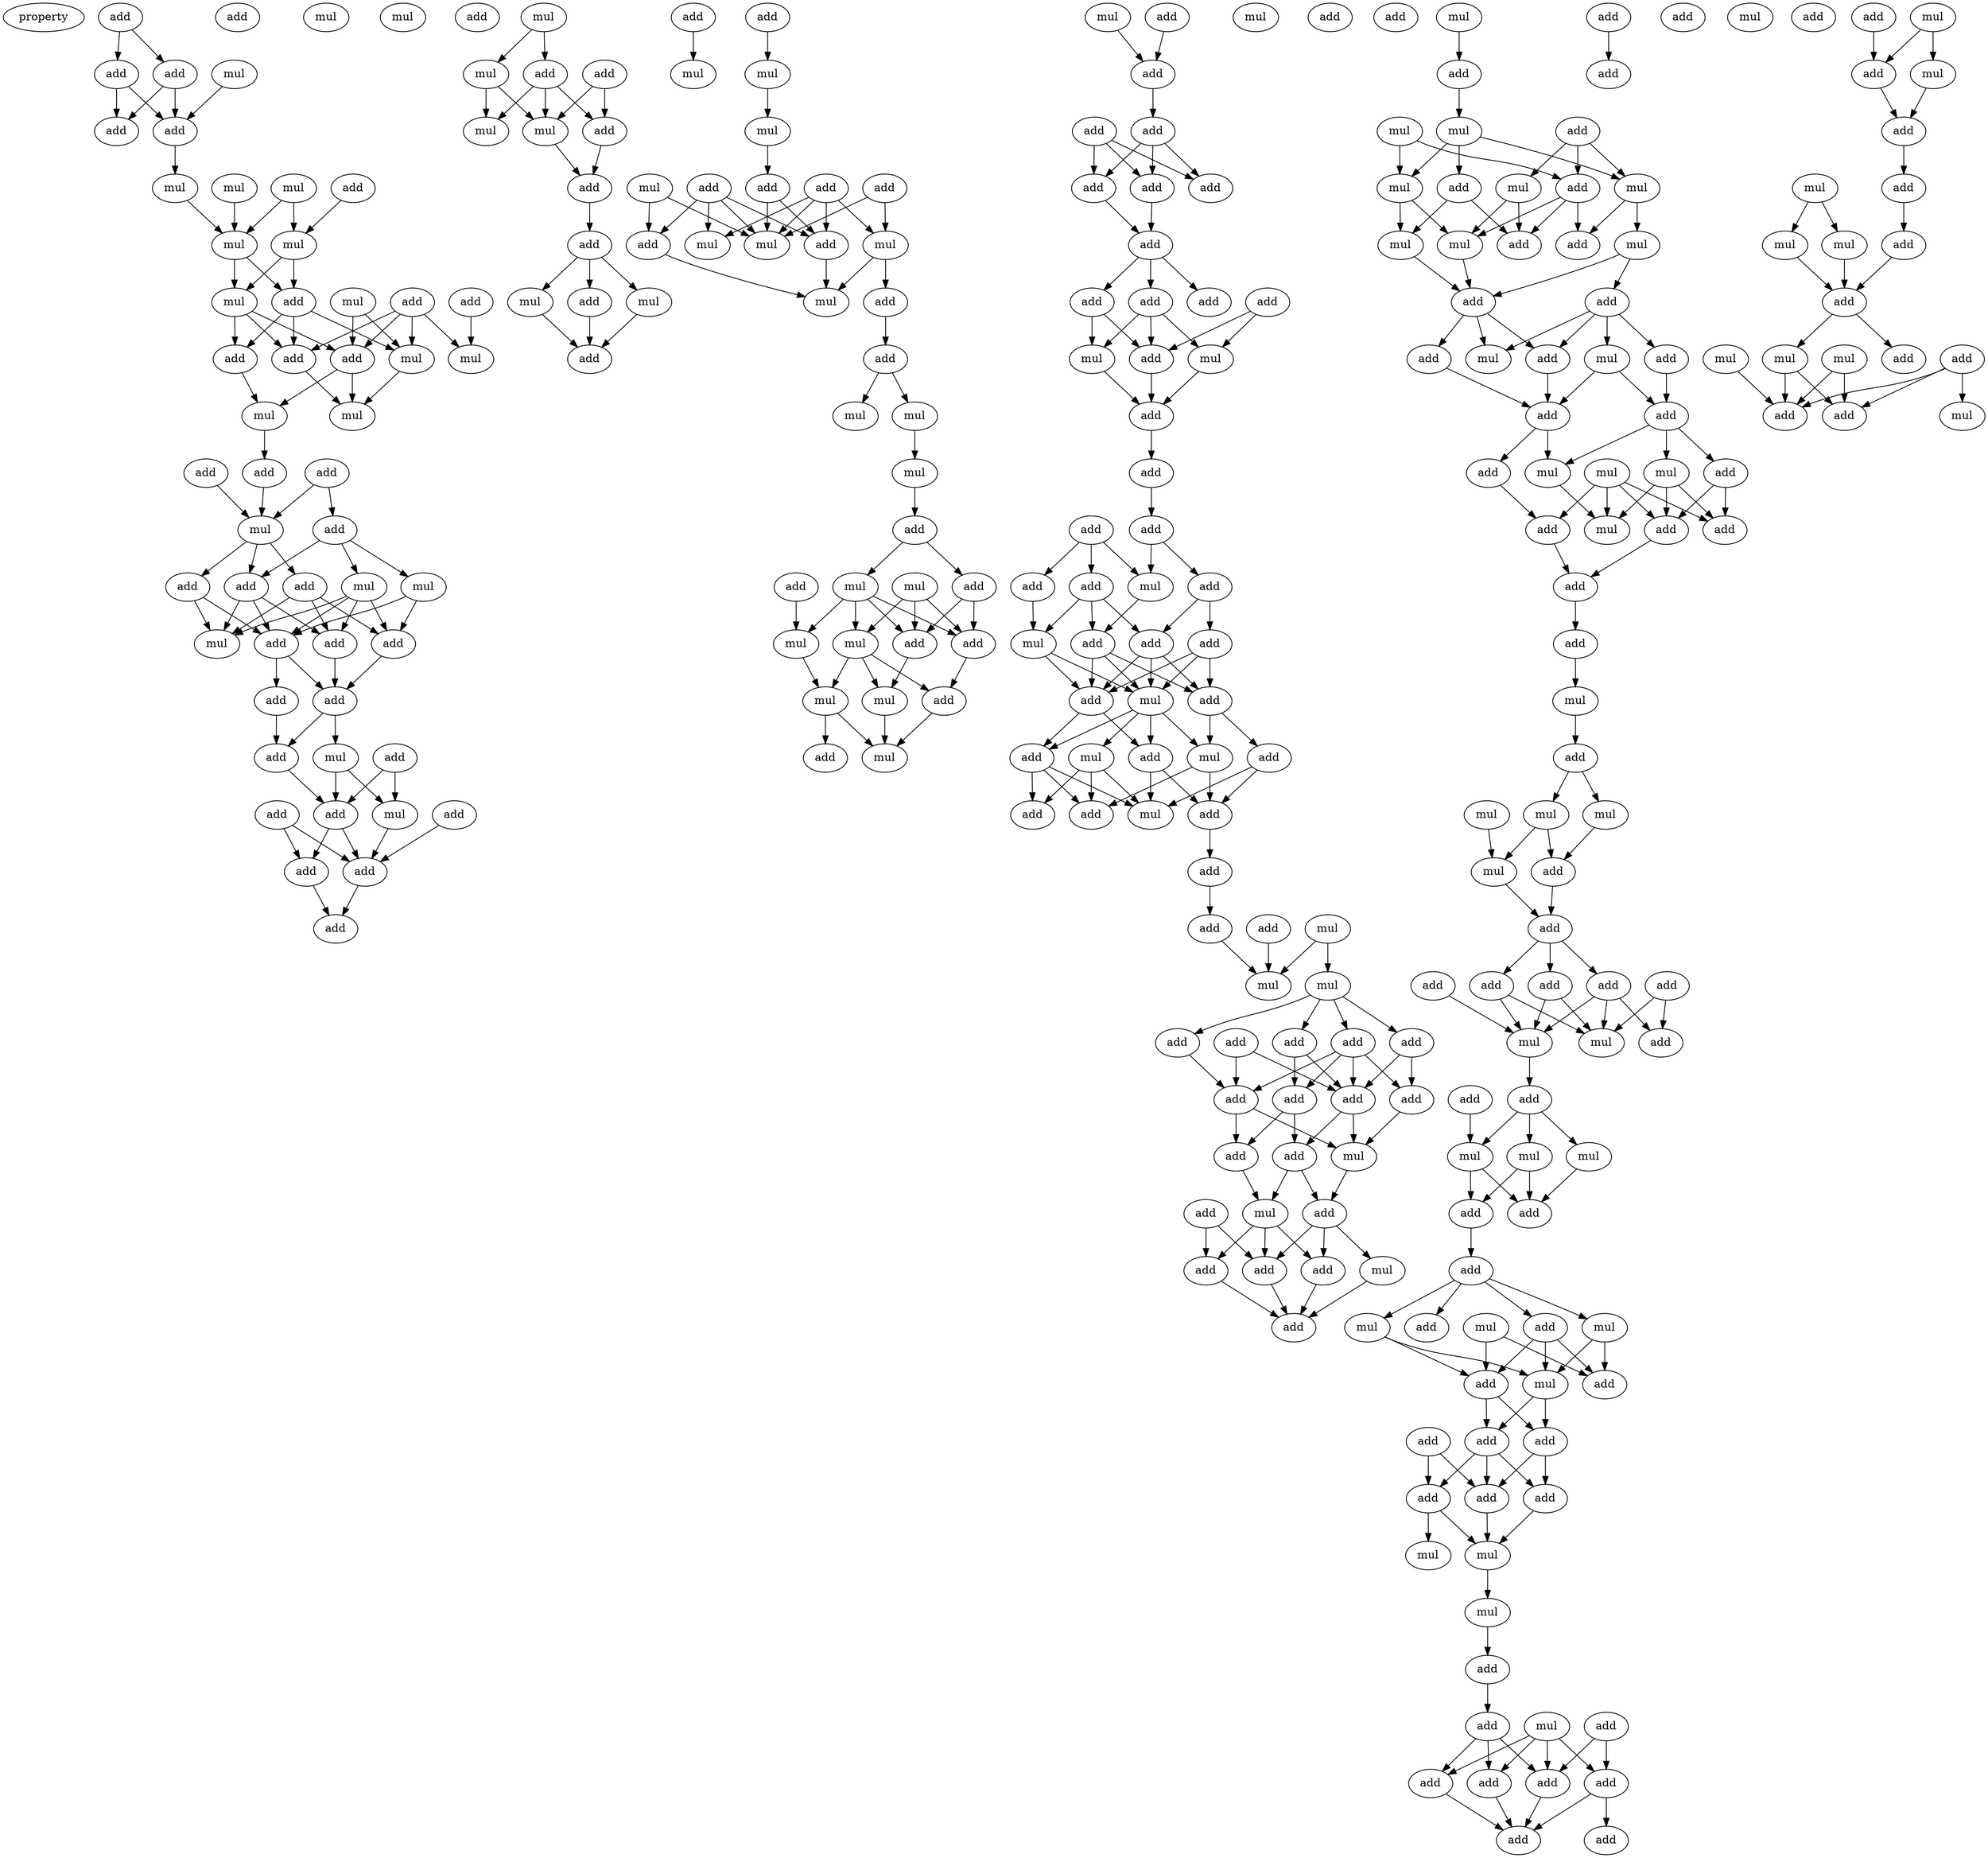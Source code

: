 digraph {
    node [fontcolor=black]
    property [mul=2,lf=1.3]
    0 [ label = add ];
    1 [ label = add ];
    2 [ label = add ];
    3 [ label = add ];
    4 [ label = mul ];
    5 [ label = add ];
    6 [ label = add ];
    7 [ label = add ];
    8 [ label = mul ];
    9 [ label = mul ];
    10 [ label = mul ];
    11 [ label = mul ];
    12 [ label = mul ];
    13 [ label = add ];
    14 [ label = add ];
    15 [ label = mul ];
    16 [ label = add ];
    17 [ label = mul ];
    18 [ label = mul ];
    19 [ label = mul ];
    20 [ label = add ];
    21 [ label = add ];
    22 [ label = add ];
    23 [ label = mul ];
    24 [ label = mul ];
    25 [ label = add ];
    26 [ label = add ];
    27 [ label = add ];
    28 [ label = mul ];
    29 [ label = add ];
    30 [ label = add ];
    31 [ label = mul ];
    32 [ label = mul ];
    33 [ label = add ];
    34 [ label = add ];
    35 [ label = add ];
    36 [ label = add ];
    37 [ label = add ];
    38 [ label = mul ];
    39 [ label = add ];
    40 [ label = add ];
    41 [ label = add ];
    42 [ label = add ];
    43 [ label = mul ];
    44 [ label = add ];
    45 [ label = add ];
    46 [ label = mul ];
    47 [ label = add ];
    48 [ label = add ];
    49 [ label = mul ];
    50 [ label = add ];
    51 [ label = mul ];
    52 [ label = add ];
    53 [ label = add ];
    54 [ label = mul ];
    55 [ label = add ];
    56 [ label = add ];
    57 [ label = mul ];
    58 [ label = add ];
    59 [ label = mul ];
    60 [ label = mul ];
    61 [ label = mul ];
    62 [ label = add ];
    63 [ label = add ];
    64 [ label = add ];
    65 [ label = add ];
    66 [ label = mul ];
    67 [ label = add ];
    68 [ label = mul ];
    69 [ label = mul ];
    70 [ label = add ];
    71 [ label = mul ];
    72 [ label = add ];
    73 [ label = mul ];
    74 [ label = add ];
    75 [ label = add ];
    76 [ label = add ];
    77 [ label = add ];
    78 [ label = mul ];
    79 [ label = mul ];
    80 [ label = mul ];
    81 [ label = add ];
    82 [ label = add ];
    83 [ label = mul ];
    84 [ label = add ];
    85 [ label = mul ];
    86 [ label = mul ];
    87 [ label = mul ];
    88 [ label = add ];
    89 [ label = mul ];
    90 [ label = add ];
    91 [ label = add ];
    92 [ label = mul ];
    93 [ label = add ];
    94 [ label = mul ];
    95 [ label = mul ];
    96 [ label = add ];
    97 [ label = mul ];
    98 [ label = add ];
    99 [ label = mul ];
    100 [ label = mul ];
    101 [ label = add ];
    102 [ label = mul ];
    103 [ label = add ];
    104 [ label = add ];
    105 [ label = add ];
    106 [ label = add ];
    107 [ label = add ];
    108 [ label = add ];
    109 [ label = add ];
    110 [ label = add ];
    111 [ label = add ];
    112 [ label = mul ];
    113 [ label = add ];
    114 [ label = add ];
    115 [ label = add ];
    116 [ label = mul ];
    117 [ label = mul ];
    118 [ label = add ];
    119 [ label = add ];
    120 [ label = add ];
    121 [ label = add ];
    122 [ label = add ];
    123 [ label = add ];
    124 [ label = mul ];
    125 [ label = add ];
    126 [ label = add ];
    127 [ label = add ];
    128 [ label = mul ];
    129 [ label = add ];
    130 [ label = add ];
    131 [ label = add ];
    132 [ label = mul ];
    133 [ label = add ];
    134 [ label = add ];
    135 [ label = mul ];
    136 [ label = add ];
    137 [ label = add ];
    138 [ label = add ];
    139 [ label = mul ];
    140 [ label = add ];
    141 [ label = mul ];
    142 [ label = add ];
    143 [ label = add ];
    144 [ label = add ];
    145 [ label = add ];
    146 [ label = mul ];
    147 [ label = add ];
    148 [ label = mul ];
    149 [ label = mul ];
    150 [ label = add ];
    151 [ label = add ];
    152 [ label = add ];
    153 [ label = add ];
    154 [ label = add ];
    155 [ label = add ];
    156 [ label = add ];
    157 [ label = add ];
    158 [ label = add ];
    159 [ label = add ];
    160 [ label = add ];
    161 [ label = mul ];
    162 [ label = add ];
    163 [ label = add ];
    164 [ label = mul ];
    165 [ label = add ];
    166 [ label = add ];
    167 [ label = add ];
    168 [ label = add ];
    169 [ label = mul ];
    170 [ label = add ];
    171 [ label = mul ];
    172 [ label = add ];
    173 [ label = mul ];
    174 [ label = add ];
    175 [ label = mul ];
    176 [ label = mul ];
    177 [ label = add ];
    178 [ label = mul ];
    179 [ label = mul ];
    180 [ label = add ];
    181 [ label = add ];
    182 [ label = add ];
    183 [ label = mul ];
    184 [ label = mul ];
    185 [ label = mul ];
    186 [ label = add ];
    187 [ label = add ];
    188 [ label = add ];
    189 [ label = mul ];
    190 [ label = add ];
    191 [ label = add ];
    192 [ label = mul ];
    193 [ label = add ];
    194 [ label = add ];
    195 [ label = mul ];
    196 [ label = mul ];
    197 [ label = add ];
    198 [ label = mul ];
    199 [ label = add ];
    200 [ label = add ];
    201 [ label = add ];
    202 [ label = add ];
    203 [ label = mul ];
    204 [ label = add ];
    205 [ label = add ];
    206 [ label = add ];
    207 [ label = add ];
    208 [ label = mul ];
    209 [ label = add ];
    210 [ label = add ];
    211 [ label = mul ];
    212 [ label = mul ];
    213 [ label = mul ];
    214 [ label = mul ];
    215 [ label = add ];
    216 [ label = add ];
    217 [ label = add ];
    218 [ label = add ];
    219 [ label = add ];
    220 [ label = add ];
    221 [ label = add ];
    222 [ label = mul ];
    223 [ label = mul ];
    224 [ label = add ];
    225 [ label = add ];
    226 [ label = add ];
    227 [ label = mul ];
    228 [ label = mul ];
    229 [ label = mul ];
    230 [ label = add ];
    231 [ label = add ];
    232 [ label = add ];
    233 [ label = add ];
    234 [ label = mul ];
    235 [ label = add ];
    236 [ label = mul ];
    237 [ label = mul ];
    238 [ label = mul ];
    239 [ label = add ];
    240 [ label = add ];
    241 [ label = add ];
    242 [ label = add ];
    243 [ label = add ];
    244 [ label = add ];
    245 [ label = add ];
    246 [ label = add ];
    247 [ label = mul ];
    248 [ label = mul ];
    249 [ label = mul ];
    250 [ label = mul ];
    251 [ label = add ];
    252 [ label = mul ];
    253 [ label = add ];
    254 [ label = add ];
    255 [ label = add ];
    256 [ label = add ];
    257 [ label = add ];
    258 [ label = add ];
    259 [ label = add ];
    260 [ label = add ];
    261 [ label = add ];
    262 [ label = add ];
    263 [ label = mul ];
    264 [ label = add ];
    265 [ label = mul ];
    266 [ label = add ];
    267 [ label = add ];
    268 [ label = mul ];
    269 [ label = mul ];
    270 [ label = add ];
    271 [ label = mul ];
    272 [ label = add ];
    273 [ label = mul ];
    274 [ label = add ];
    275 [ label = mul ];
    276 [ label = mul ];
    277 [ label = add ];
    278 [ label = add ];
    279 [ label = add ];
    280 [ label = mul ];
    0 -> 1 [ name = 0 ];
    0 -> 2 [ name = 1 ];
    1 -> 5 [ name = 2 ];
    1 -> 6 [ name = 3 ];
    2 -> 5 [ name = 4 ];
    2 -> 6 [ name = 5 ];
    4 -> 6 [ name = 6 ];
    6 -> 10 [ name = 7 ];
    7 -> 11 [ name = 8 ];
    8 -> 12 [ name = 9 ];
    9 -> 11 [ name = 10 ];
    9 -> 12 [ name = 11 ];
    10 -> 12 [ name = 12 ];
    11 -> 14 [ name = 13 ];
    11 -> 15 [ name = 14 ];
    12 -> 14 [ name = 15 ];
    12 -> 15 [ name = 16 ];
    13 -> 18 [ name = 17 ];
    13 -> 19 [ name = 18 ];
    13 -> 20 [ name = 19 ];
    13 -> 22 [ name = 20 ];
    14 -> 19 [ name = 21 ];
    14 -> 21 [ name = 22 ];
    14 -> 22 [ name = 23 ];
    15 -> 20 [ name = 24 ];
    15 -> 21 [ name = 25 ];
    15 -> 22 [ name = 26 ];
    16 -> 18 [ name = 27 ];
    17 -> 19 [ name = 28 ];
    17 -> 20 [ name = 29 ];
    19 -> 24 [ name = 30 ];
    20 -> 23 [ name = 31 ];
    20 -> 24 [ name = 32 ];
    21 -> 23 [ name = 33 ];
    22 -> 24 [ name = 34 ];
    23 -> 25 [ name = 35 ];
    25 -> 28 [ name = 36 ];
    26 -> 28 [ name = 37 ];
    26 -> 29 [ name = 38 ];
    27 -> 28 [ name = 39 ];
    28 -> 30 [ name = 40 ];
    28 -> 33 [ name = 41 ];
    28 -> 34 [ name = 42 ];
    29 -> 31 [ name = 43 ];
    29 -> 32 [ name = 44 ];
    29 -> 33 [ name = 45 ];
    30 -> 36 [ name = 46 ];
    30 -> 37 [ name = 47 ];
    30 -> 38 [ name = 48 ];
    31 -> 35 [ name = 49 ];
    31 -> 36 [ name = 50 ];
    32 -> 35 [ name = 51 ];
    32 -> 36 [ name = 52 ];
    32 -> 37 [ name = 53 ];
    32 -> 38 [ name = 54 ];
    33 -> 35 [ name = 55 ];
    33 -> 37 [ name = 56 ];
    33 -> 38 [ name = 57 ];
    34 -> 35 [ name = 58 ];
    34 -> 38 [ name = 59 ];
    35 -> 39 [ name = 60 ];
    35 -> 40 [ name = 61 ];
    36 -> 39 [ name = 62 ];
    37 -> 39 [ name = 63 ];
    39 -> 42 [ name = 64 ];
    39 -> 43 [ name = 65 ];
    40 -> 42 [ name = 66 ];
    41 -> 45 [ name = 67 ];
    41 -> 46 [ name = 68 ];
    42 -> 45 [ name = 69 ];
    43 -> 45 [ name = 70 ];
    43 -> 46 [ name = 71 ];
    44 -> 50 [ name = 72 ];
    45 -> 48 [ name = 73 ];
    45 -> 50 [ name = 74 ];
    46 -> 50 [ name = 75 ];
    47 -> 48 [ name = 76 ];
    47 -> 50 [ name = 77 ];
    48 -> 52 [ name = 78 ];
    50 -> 52 [ name = 79 ];
    54 -> 55 [ name = 80 ];
    54 -> 57 [ name = 81 ];
    55 -> 59 [ name = 82 ];
    55 -> 60 [ name = 83 ];
    55 -> 62 [ name = 84 ];
    56 -> 61 [ name = 85 ];
    57 -> 59 [ name = 86 ];
    57 -> 60 [ name = 87 ];
    58 -> 60 [ name = 88 ];
    58 -> 62 [ name = 89 ];
    60 -> 63 [ name = 90 ];
    62 -> 63 [ name = 91 ];
    63 -> 64 [ name = 92 ];
    64 -> 66 [ name = 93 ];
    64 -> 67 [ name = 94 ];
    64 -> 68 [ name = 95 ];
    65 -> 69 [ name = 96 ];
    66 -> 70 [ name = 97 ];
    67 -> 70 [ name = 98 ];
    68 -> 70 [ name = 99 ];
    69 -> 71 [ name = 100 ];
    71 -> 74 [ name = 101 ];
    72 -> 77 [ name = 102 ];
    72 -> 78 [ name = 103 ];
    72 -> 80 [ name = 104 ];
    72 -> 81 [ name = 105 ];
    73 -> 80 [ name = 106 ];
    73 -> 81 [ name = 107 ];
    74 -> 77 [ name = 108 ];
    74 -> 80 [ name = 109 ];
    75 -> 77 [ name = 110 ];
    75 -> 78 [ name = 111 ];
    75 -> 79 [ name = 112 ];
    75 -> 80 [ name = 113 ];
    76 -> 79 [ name = 114 ];
    76 -> 80 [ name = 115 ];
    77 -> 83 [ name = 116 ];
    79 -> 82 [ name = 117 ];
    79 -> 83 [ name = 118 ];
    81 -> 83 [ name = 119 ];
    82 -> 84 [ name = 120 ];
    84 -> 85 [ name = 121 ];
    84 -> 86 [ name = 122 ];
    86 -> 87 [ name = 123 ];
    87 -> 88 [ name = 124 ];
    88 -> 89 [ name = 125 ];
    88 -> 91 [ name = 126 ];
    89 -> 93 [ name = 127 ];
    89 -> 94 [ name = 128 ];
    89 -> 95 [ name = 129 ];
    89 -> 96 [ name = 130 ];
    90 -> 95 [ name = 131 ];
    91 -> 93 [ name = 132 ];
    91 -> 96 [ name = 133 ];
    92 -> 93 [ name = 134 ];
    92 -> 94 [ name = 135 ];
    92 -> 96 [ name = 136 ];
    93 -> 99 [ name = 137 ];
    94 -> 97 [ name = 138 ];
    94 -> 98 [ name = 139 ];
    94 -> 99 [ name = 140 ];
    95 -> 97 [ name = 141 ];
    96 -> 98 [ name = 142 ];
    97 -> 100 [ name = 143 ];
    97 -> 101 [ name = 144 ];
    98 -> 100 [ name = 145 ];
    99 -> 100 [ name = 146 ];
    102 -> 104 [ name = 147 ];
    103 -> 104 [ name = 148 ];
    104 -> 105 [ name = 149 ];
    105 -> 107 [ name = 150 ];
    105 -> 108 [ name = 151 ];
    105 -> 109 [ name = 152 ];
    106 -> 107 [ name = 153 ];
    106 -> 108 [ name = 154 ];
    106 -> 109 [ name = 155 ];
    107 -> 110 [ name = 156 ];
    109 -> 110 [ name = 157 ];
    110 -> 111 [ name = 158 ];
    110 -> 113 [ name = 159 ];
    110 -> 114 [ name = 160 ];
    111 -> 116 [ name = 161 ];
    111 -> 117 [ name = 162 ];
    111 -> 118 [ name = 163 ];
    113 -> 116 [ name = 164 ];
    113 -> 118 [ name = 165 ];
    115 -> 117 [ name = 166 ];
    115 -> 118 [ name = 167 ];
    116 -> 119 [ name = 168 ];
    117 -> 119 [ name = 169 ];
    118 -> 119 [ name = 170 ];
    119 -> 121 [ name = 171 ];
    121 -> 123 [ name = 172 ];
    122 -> 124 [ name = 173 ];
    122 -> 126 [ name = 174 ];
    122 -> 127 [ name = 175 ];
    123 -> 124 [ name = 176 ];
    123 -> 125 [ name = 177 ];
    124 -> 130 [ name = 178 ];
    125 -> 129 [ name = 179 ];
    125 -> 131 [ name = 180 ];
    126 -> 128 [ name = 181 ];
    127 -> 128 [ name = 182 ];
    127 -> 130 [ name = 183 ];
    127 -> 131 [ name = 184 ];
    128 -> 132 [ name = 185 ];
    128 -> 133 [ name = 186 ];
    129 -> 132 [ name = 187 ];
    129 -> 133 [ name = 188 ];
    129 -> 134 [ name = 189 ];
    130 -> 132 [ name = 190 ];
    130 -> 133 [ name = 191 ];
    130 -> 134 [ name = 192 ];
    131 -> 132 [ name = 193 ];
    131 -> 133 [ name = 194 ];
    131 -> 134 [ name = 195 ];
    132 -> 135 [ name = 196 ];
    132 -> 136 [ name = 197 ];
    132 -> 137 [ name = 198 ];
    132 -> 139 [ name = 199 ];
    133 -> 136 [ name = 200 ];
    133 -> 137 [ name = 201 ];
    134 -> 138 [ name = 202 ];
    134 -> 139 [ name = 203 ];
    135 -> 141 [ name = 204 ];
    135 -> 142 [ name = 205 ];
    135 -> 143 [ name = 206 ];
    136 -> 141 [ name = 207 ];
    136 -> 142 [ name = 208 ];
    136 -> 143 [ name = 209 ];
    137 -> 140 [ name = 210 ];
    137 -> 141 [ name = 211 ];
    138 -> 140 [ name = 212 ];
    138 -> 141 [ name = 213 ];
    139 -> 140 [ name = 214 ];
    139 -> 142 [ name = 215 ];
    140 -> 144 [ name = 216 ];
    144 -> 147 [ name = 217 ];
    145 -> 149 [ name = 218 ];
    146 -> 148 [ name = 219 ];
    146 -> 149 [ name = 220 ];
    147 -> 149 [ name = 221 ];
    148 -> 150 [ name = 222 ];
    148 -> 151 [ name = 223 ];
    148 -> 153 [ name = 224 ];
    148 -> 154 [ name = 225 ];
    150 -> 155 [ name = 226 ];
    151 -> 157 [ name = 227 ];
    151 -> 158 [ name = 228 ];
    152 -> 155 [ name = 229 ];
    152 -> 157 [ name = 230 ];
    153 -> 155 [ name = 231 ];
    153 -> 156 [ name = 232 ];
    153 -> 157 [ name = 233 ];
    153 -> 158 [ name = 234 ];
    154 -> 156 [ name = 235 ];
    154 -> 157 [ name = 236 ];
    155 -> 159 [ name = 237 ];
    155 -> 161 [ name = 238 ];
    156 -> 159 [ name = 239 ];
    156 -> 160 [ name = 240 ];
    157 -> 160 [ name = 241 ];
    157 -> 161 [ name = 242 ];
    158 -> 161 [ name = 243 ];
    159 -> 164 [ name = 244 ];
    160 -> 162 [ name = 245 ];
    160 -> 164 [ name = 246 ];
    161 -> 162 [ name = 247 ];
    162 -> 167 [ name = 248 ];
    162 -> 168 [ name = 249 ];
    162 -> 169 [ name = 250 ];
    163 -> 166 [ name = 251 ];
    163 -> 167 [ name = 252 ];
    164 -> 166 [ name = 253 ];
    164 -> 167 [ name = 254 ];
    164 -> 168 [ name = 255 ];
    166 -> 170 [ name = 256 ];
    167 -> 170 [ name = 257 ];
    168 -> 170 [ name = 258 ];
    169 -> 170 [ name = 259 ];
    171 -> 172 [ name = 260 ];
    172 -> 173 [ name = 261 ];
    173 -> 176 [ name = 262 ];
    173 -> 177 [ name = 263 ];
    173 -> 179 [ name = 264 ];
    174 -> 178 [ name = 265 ];
    174 -> 179 [ name = 266 ];
    174 -> 180 [ name = 267 ];
    175 -> 176 [ name = 268 ];
    175 -> 180 [ name = 269 ];
    176 -> 183 [ name = 270 ];
    176 -> 184 [ name = 271 ];
    177 -> 181 [ name = 272 ];
    177 -> 184 [ name = 273 ];
    178 -> 181 [ name = 274 ];
    178 -> 183 [ name = 275 ];
    179 -> 182 [ name = 276 ];
    179 -> 185 [ name = 277 ];
    180 -> 181 [ name = 278 ];
    180 -> 182 [ name = 279 ];
    180 -> 183 [ name = 280 ];
    183 -> 186 [ name = 281 ];
    184 -> 186 [ name = 282 ];
    185 -> 186 [ name = 283 ];
    185 -> 187 [ name = 284 ];
    186 -> 188 [ name = 285 ];
    186 -> 189 [ name = 286 ];
    186 -> 191 [ name = 287 ];
    187 -> 188 [ name = 288 ];
    187 -> 189 [ name = 289 ];
    187 -> 190 [ name = 290 ];
    187 -> 192 [ name = 291 ];
    188 -> 193 [ name = 292 ];
    190 -> 194 [ name = 293 ];
    191 -> 193 [ name = 294 ];
    192 -> 193 [ name = 295 ];
    192 -> 194 [ name = 296 ];
    193 -> 195 [ name = 297 ];
    193 -> 197 [ name = 298 ];
    194 -> 195 [ name = 299 ];
    194 -> 196 [ name = 300 ];
    194 -> 199 [ name = 301 ];
    195 -> 203 [ name = 302 ];
    196 -> 201 [ name = 303 ];
    196 -> 202 [ name = 304 ];
    196 -> 203 [ name = 305 ];
    197 -> 200 [ name = 306 ];
    198 -> 200 [ name = 307 ];
    198 -> 201 [ name = 308 ];
    198 -> 202 [ name = 309 ];
    198 -> 203 [ name = 310 ];
    199 -> 201 [ name = 311 ];
    199 -> 202 [ name = 312 ];
    200 -> 204 [ name = 313 ];
    202 -> 204 [ name = 314 ];
    204 -> 205 [ name = 315 ];
    205 -> 208 [ name = 316 ];
    206 -> 207 [ name = 317 ];
    208 -> 209 [ name = 318 ];
    209 -> 211 [ name = 319 ];
    209 -> 213 [ name = 320 ];
    211 -> 214 [ name = 321 ];
    211 -> 215 [ name = 322 ];
    212 -> 214 [ name = 323 ];
    213 -> 215 [ name = 324 ];
    214 -> 216 [ name = 325 ];
    215 -> 216 [ name = 326 ];
    216 -> 217 [ name = 327 ];
    216 -> 218 [ name = 328 ];
    216 -> 219 [ name = 329 ];
    217 -> 222 [ name = 330 ];
    217 -> 223 [ name = 331 ];
    218 -> 222 [ name = 332 ];
    218 -> 223 [ name = 333 ];
    219 -> 222 [ name = 334 ];
    219 -> 223 [ name = 335 ];
    219 -> 224 [ name = 336 ];
    220 -> 223 [ name = 337 ];
    220 -> 224 [ name = 338 ];
    221 -> 222 [ name = 339 ];
    222 -> 226 [ name = 340 ];
    225 -> 227 [ name = 341 ];
    226 -> 227 [ name = 342 ];
    226 -> 228 [ name = 343 ];
    226 -> 229 [ name = 344 ];
    227 -> 230 [ name = 345 ];
    227 -> 231 [ name = 346 ];
    228 -> 230 [ name = 347 ];
    228 -> 231 [ name = 348 ];
    229 -> 231 [ name = 349 ];
    230 -> 232 [ name = 350 ];
    232 -> 233 [ name = 351 ];
    232 -> 234 [ name = 352 ];
    232 -> 235 [ name = 353 ];
    232 -> 237 [ name = 354 ];
    234 -> 238 [ name = 355 ];
    234 -> 239 [ name = 356 ];
    235 -> 238 [ name = 357 ];
    235 -> 239 [ name = 358 ];
    235 -> 240 [ name = 359 ];
    236 -> 239 [ name = 360 ];
    236 -> 240 [ name = 361 ];
    237 -> 238 [ name = 362 ];
    237 -> 240 [ name = 363 ];
    238 -> 242 [ name = 364 ];
    238 -> 243 [ name = 365 ];
    240 -> 242 [ name = 366 ];
    240 -> 243 [ name = 367 ];
    241 -> 244 [ name = 368 ];
    241 -> 246 [ name = 369 ];
    242 -> 244 [ name = 370 ];
    242 -> 245 [ name = 371 ];
    243 -> 244 [ name = 372 ];
    243 -> 245 [ name = 373 ];
    243 -> 246 [ name = 374 ];
    244 -> 248 [ name = 375 ];
    245 -> 248 [ name = 376 ];
    246 -> 248 [ name = 377 ];
    246 -> 249 [ name = 378 ];
    248 -> 250 [ name = 379 ];
    250 -> 251 [ name = 380 ];
    251 -> 254 [ name = 381 ];
    252 -> 255 [ name = 382 ];
    252 -> 256 [ name = 383 ];
    252 -> 257 [ name = 384 ];
    252 -> 258 [ name = 385 ];
    253 -> 257 [ name = 386 ];
    253 -> 258 [ name = 387 ];
    254 -> 255 [ name = 388 ];
    254 -> 256 [ name = 389 ];
    254 -> 258 [ name = 390 ];
    255 -> 259 [ name = 391 ];
    256 -> 259 [ name = 392 ];
    257 -> 259 [ name = 393 ];
    257 -> 261 [ name = 394 ];
    258 -> 259 [ name = 395 ];
    262 -> 264 [ name = 396 ];
    263 -> 264 [ name = 397 ];
    263 -> 265 [ name = 398 ];
    264 -> 266 [ name = 399 ];
    265 -> 266 [ name = 400 ];
    266 -> 267 [ name = 401 ];
    267 -> 270 [ name = 402 ];
    268 -> 269 [ name = 403 ];
    268 -> 271 [ name = 404 ];
    269 -> 272 [ name = 405 ];
    270 -> 272 [ name = 406 ];
    271 -> 272 [ name = 407 ];
    272 -> 273 [ name = 408 ];
    272 -> 274 [ name = 409 ];
    273 -> 278 [ name = 410 ];
    273 -> 279 [ name = 411 ];
    275 -> 278 [ name = 412 ];
    275 -> 279 [ name = 413 ];
    276 -> 278 [ name = 414 ];
    277 -> 278 [ name = 415 ];
    277 -> 279 [ name = 416 ];
    277 -> 280 [ name = 417 ];
}

